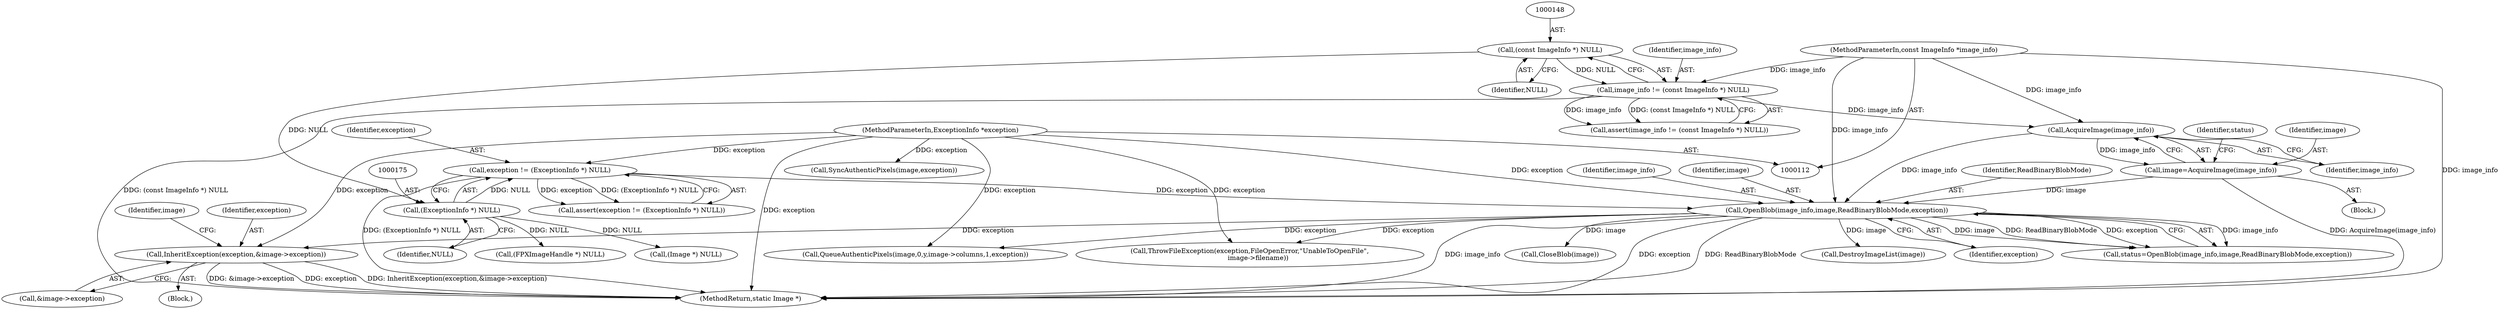digraph "0_ImageMagick_f6e9d0d9955e85bdd7540b251cd50d598dacc5e6_19@pointer" {
"1000691" [label="(Call,InheritException(exception,&image->exception))"];
"1000189" [label="(Call,OpenBlob(image_info,image,ReadBinaryBlobMode,exception))"];
"1000185" [label="(Call,AcquireImage(image_info))"];
"1000145" [label="(Call,image_info != (const ImageInfo *) NULL)"];
"1000113" [label="(MethodParameterIn,const ImageInfo *image_info)"];
"1000147" [label="(Call,(const ImageInfo *) NULL)"];
"1000183" [label="(Call,image=AcquireImage(image_info))"];
"1000172" [label="(Call,exception != (ExceptionInfo *) NULL)"];
"1000114" [label="(MethodParameterIn,ExceptionInfo *exception)"];
"1000174" [label="(Call,(ExceptionInfo *) NULL)"];
"1000204" [label="(Call,(Image *) NULL)"];
"1000171" [label="(Call,assert(exception != (ExceptionInfo *) NULL))"];
"1000149" [label="(Identifier,NULL)"];
"1000176" [label="(Identifier,NULL)"];
"1000201" [label="(Call,DestroyImageList(image))"];
"1000147" [label="(Call,(const ImageInfo *) NULL)"];
"1000146" [label="(Identifier,image_info)"];
"1000193" [label="(Identifier,exception)"];
"1000690" [label="(Block,)"];
"1000933" [label="(Call,QueueAuthenticPixels(image,0,y,image->columns,1,exception))"];
"1000693" [label="(Call,&image->exception)"];
"1000699" [label="(Identifier,image)"];
"1000184" [label="(Identifier,image)"];
"1000691" [label="(Call,InheritException(exception,&image->exception))"];
"1000189" [label="(Call,OpenBlob(image_info,image,ReadBinaryBlobMode,exception))"];
"1000192" [label="(Identifier,ReadBinaryBlobMode)"];
"1001229" [label="(MethodReturn,static Image *)"];
"1000114" [label="(MethodParameterIn,ExceptionInfo *exception)"];
"1000272" [label="(Call,ThrowFileException(exception,FileOpenError,\"UnableToOpenFile\",\n        image->filename))"];
"1000186" [label="(Identifier,image_info)"];
"1000190" [label="(Identifier,image_info)"];
"1000174" [label="(Call,(ExceptionInfo *) NULL)"];
"1000115" [label="(Block,)"];
"1000191" [label="(Identifier,image)"];
"1000188" [label="(Identifier,status)"];
"1000187" [label="(Call,status=OpenBlob(image_info,image,ReadBinaryBlobMode,exception))"];
"1000692" [label="(Identifier,exception)"];
"1000173" [label="(Identifier,exception)"];
"1000183" [label="(Call,image=AcquireImage(image_info))"];
"1001194" [label="(Call,SyncAuthenticPixels(image,exception))"];
"1000113" [label="(MethodParameterIn,const ImageInfo *image_info)"];
"1000209" [label="(Call,CloseBlob(image))"];
"1000246" [label="(Call,(FPXImageHandle *) NULL)"];
"1000145" [label="(Call,image_info != (const ImageInfo *) NULL)"];
"1000172" [label="(Call,exception != (ExceptionInfo *) NULL)"];
"1000185" [label="(Call,AcquireImage(image_info))"];
"1000144" [label="(Call,assert(image_info != (const ImageInfo *) NULL))"];
"1000691" -> "1000690"  [label="AST: "];
"1000691" -> "1000693"  [label="CFG: "];
"1000692" -> "1000691"  [label="AST: "];
"1000693" -> "1000691"  [label="AST: "];
"1000699" -> "1000691"  [label="CFG: "];
"1000691" -> "1001229"  [label="DDG: &image->exception"];
"1000691" -> "1001229"  [label="DDG: exception"];
"1000691" -> "1001229"  [label="DDG: InheritException(exception,&image->exception)"];
"1000189" -> "1000691"  [label="DDG: exception"];
"1000114" -> "1000691"  [label="DDG: exception"];
"1000189" -> "1000187"  [label="AST: "];
"1000189" -> "1000193"  [label="CFG: "];
"1000190" -> "1000189"  [label="AST: "];
"1000191" -> "1000189"  [label="AST: "];
"1000192" -> "1000189"  [label="AST: "];
"1000193" -> "1000189"  [label="AST: "];
"1000187" -> "1000189"  [label="CFG: "];
"1000189" -> "1001229"  [label="DDG: image_info"];
"1000189" -> "1001229"  [label="DDG: exception"];
"1000189" -> "1001229"  [label="DDG: ReadBinaryBlobMode"];
"1000189" -> "1000187"  [label="DDG: image_info"];
"1000189" -> "1000187"  [label="DDG: image"];
"1000189" -> "1000187"  [label="DDG: ReadBinaryBlobMode"];
"1000189" -> "1000187"  [label="DDG: exception"];
"1000185" -> "1000189"  [label="DDG: image_info"];
"1000113" -> "1000189"  [label="DDG: image_info"];
"1000183" -> "1000189"  [label="DDG: image"];
"1000172" -> "1000189"  [label="DDG: exception"];
"1000114" -> "1000189"  [label="DDG: exception"];
"1000189" -> "1000201"  [label="DDG: image"];
"1000189" -> "1000209"  [label="DDG: image"];
"1000189" -> "1000272"  [label="DDG: exception"];
"1000189" -> "1000933"  [label="DDG: exception"];
"1000185" -> "1000183"  [label="AST: "];
"1000185" -> "1000186"  [label="CFG: "];
"1000186" -> "1000185"  [label="AST: "];
"1000183" -> "1000185"  [label="CFG: "];
"1000185" -> "1000183"  [label="DDG: image_info"];
"1000145" -> "1000185"  [label="DDG: image_info"];
"1000113" -> "1000185"  [label="DDG: image_info"];
"1000145" -> "1000144"  [label="AST: "];
"1000145" -> "1000147"  [label="CFG: "];
"1000146" -> "1000145"  [label="AST: "];
"1000147" -> "1000145"  [label="AST: "];
"1000144" -> "1000145"  [label="CFG: "];
"1000145" -> "1001229"  [label="DDG: (const ImageInfo *) NULL"];
"1000145" -> "1000144"  [label="DDG: image_info"];
"1000145" -> "1000144"  [label="DDG: (const ImageInfo *) NULL"];
"1000113" -> "1000145"  [label="DDG: image_info"];
"1000147" -> "1000145"  [label="DDG: NULL"];
"1000113" -> "1000112"  [label="AST: "];
"1000113" -> "1001229"  [label="DDG: image_info"];
"1000147" -> "1000149"  [label="CFG: "];
"1000148" -> "1000147"  [label="AST: "];
"1000149" -> "1000147"  [label="AST: "];
"1000147" -> "1000174"  [label="DDG: NULL"];
"1000183" -> "1000115"  [label="AST: "];
"1000184" -> "1000183"  [label="AST: "];
"1000188" -> "1000183"  [label="CFG: "];
"1000183" -> "1001229"  [label="DDG: AcquireImage(image_info)"];
"1000172" -> "1000171"  [label="AST: "];
"1000172" -> "1000174"  [label="CFG: "];
"1000173" -> "1000172"  [label="AST: "];
"1000174" -> "1000172"  [label="AST: "];
"1000171" -> "1000172"  [label="CFG: "];
"1000172" -> "1001229"  [label="DDG: (ExceptionInfo *) NULL"];
"1000172" -> "1000171"  [label="DDG: exception"];
"1000172" -> "1000171"  [label="DDG: (ExceptionInfo *) NULL"];
"1000114" -> "1000172"  [label="DDG: exception"];
"1000174" -> "1000172"  [label="DDG: NULL"];
"1000114" -> "1000112"  [label="AST: "];
"1000114" -> "1001229"  [label="DDG: exception"];
"1000114" -> "1000272"  [label="DDG: exception"];
"1000114" -> "1000933"  [label="DDG: exception"];
"1000114" -> "1001194"  [label="DDG: exception"];
"1000174" -> "1000176"  [label="CFG: "];
"1000175" -> "1000174"  [label="AST: "];
"1000176" -> "1000174"  [label="AST: "];
"1000174" -> "1000204"  [label="DDG: NULL"];
"1000174" -> "1000246"  [label="DDG: NULL"];
}
